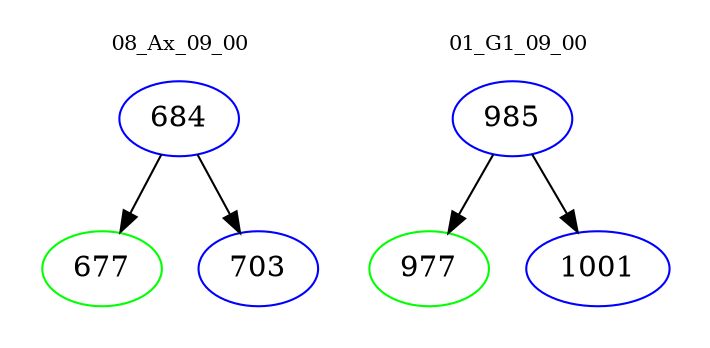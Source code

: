 digraph{
subgraph cluster_0 {
color = white
label = "08_Ax_09_00";
fontsize=10;
T0_684 [label="684", color="blue"]
T0_684 -> T0_677 [color="black"]
T0_677 [label="677", color="green"]
T0_684 -> T0_703 [color="black"]
T0_703 [label="703", color="blue"]
}
subgraph cluster_1 {
color = white
label = "01_G1_09_00";
fontsize=10;
T1_985 [label="985", color="blue"]
T1_985 -> T1_977 [color="black"]
T1_977 [label="977", color="green"]
T1_985 -> T1_1001 [color="black"]
T1_1001 [label="1001", color="blue"]
}
}
